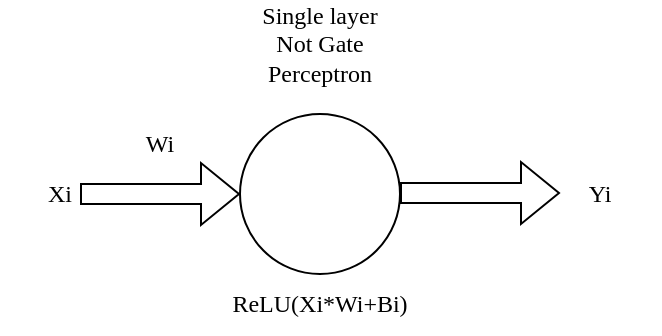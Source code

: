 <mxfile version="20.7.3" type="github"><diagram id="c0LudrMHEZ7daIxcNmBu" name="Page-1"><mxGraphModel dx="911" dy="652" grid="1" gridSize="10" guides="1" tooltips="1" connect="1" arrows="1" fold="1" page="1" pageScale="1" pageWidth="827" pageHeight="1169" math="0" shadow="0"><root><mxCell id="0"/><mxCell id="1" parent="0"/><mxCell id="Khzf5CJCMka8FNuYkx_v-3" value="" style="ellipse;whiteSpace=wrap;html=1;" vertex="1" parent="1"><mxGeometry x="390" y="270" width="80" height="80" as="geometry"/></mxCell><mxCell id="Khzf5CJCMka8FNuYkx_v-5" value="" style="shape=flexArrow;endArrow=classic;html=1;rounded=0;entryX=0;entryY=0.5;entryDx=0;entryDy=0;" edge="1" parent="1" target="Khzf5CJCMka8FNuYkx_v-3"><mxGeometry width="50" height="50" relative="1" as="geometry"><mxPoint x="310" y="310" as="sourcePoint"/><mxPoint x="440" y="310" as="targetPoint"/></mxGeometry></mxCell><mxCell id="Khzf5CJCMka8FNuYkx_v-6" value="" style="shape=flexArrow;endArrow=classic;html=1;rounded=0;entryX=0;entryY=0.5;entryDx=0;entryDy=0;" edge="1" parent="1"><mxGeometry width="50" height="50" relative="1" as="geometry"><mxPoint x="470" y="309.5" as="sourcePoint"/><mxPoint x="550" y="309.5" as="targetPoint"/></mxGeometry></mxCell><mxCell id="Khzf5CJCMka8FNuYkx_v-7" value="Xi" style="text;html=1;strokeColor=none;fillColor=none;align=center;verticalAlign=middle;whiteSpace=wrap;rounded=0;fontFamily=Times New Roman;" vertex="1" parent="1"><mxGeometry x="270" y="295" width="60" height="30" as="geometry"/></mxCell><mxCell id="Khzf5CJCMka8FNuYkx_v-8" value="Wi" style="text;html=1;strokeColor=none;fillColor=none;align=center;verticalAlign=middle;whiteSpace=wrap;rounded=0;fontFamily=Times New Roman;" vertex="1" parent="1"><mxGeometry x="320" y="270" width="60" height="30" as="geometry"/></mxCell><mxCell id="Khzf5CJCMka8FNuYkx_v-9" value="ReLU(Xi*Wi+Bi)" style="text;html=1;strokeColor=none;fillColor=none;align=center;verticalAlign=middle;whiteSpace=wrap;rounded=0;fontFamily=Times New Roman;" vertex="1" parent="1"><mxGeometry x="400" y="350" width="60" height="30" as="geometry"/></mxCell><mxCell id="Khzf5CJCMka8FNuYkx_v-10" value="Yi" style="text;html=1;strokeColor=none;fillColor=none;align=center;verticalAlign=middle;whiteSpace=wrap;rounded=0;fontFamily=Times New Roman;" vertex="1" parent="1"><mxGeometry x="540" y="295" width="60" height="30" as="geometry"/></mxCell><mxCell id="Khzf5CJCMka8FNuYkx_v-11" value="Single layer Not Gate Perceptron" style="text;html=1;strokeColor=none;fillColor=none;align=center;verticalAlign=middle;whiteSpace=wrap;rounded=0;fontFamily=Times New Roman;" vertex="1" parent="1"><mxGeometry x="400" y="220" width="60" height="30" as="geometry"/></mxCell></root></mxGraphModel></diagram></mxfile>
